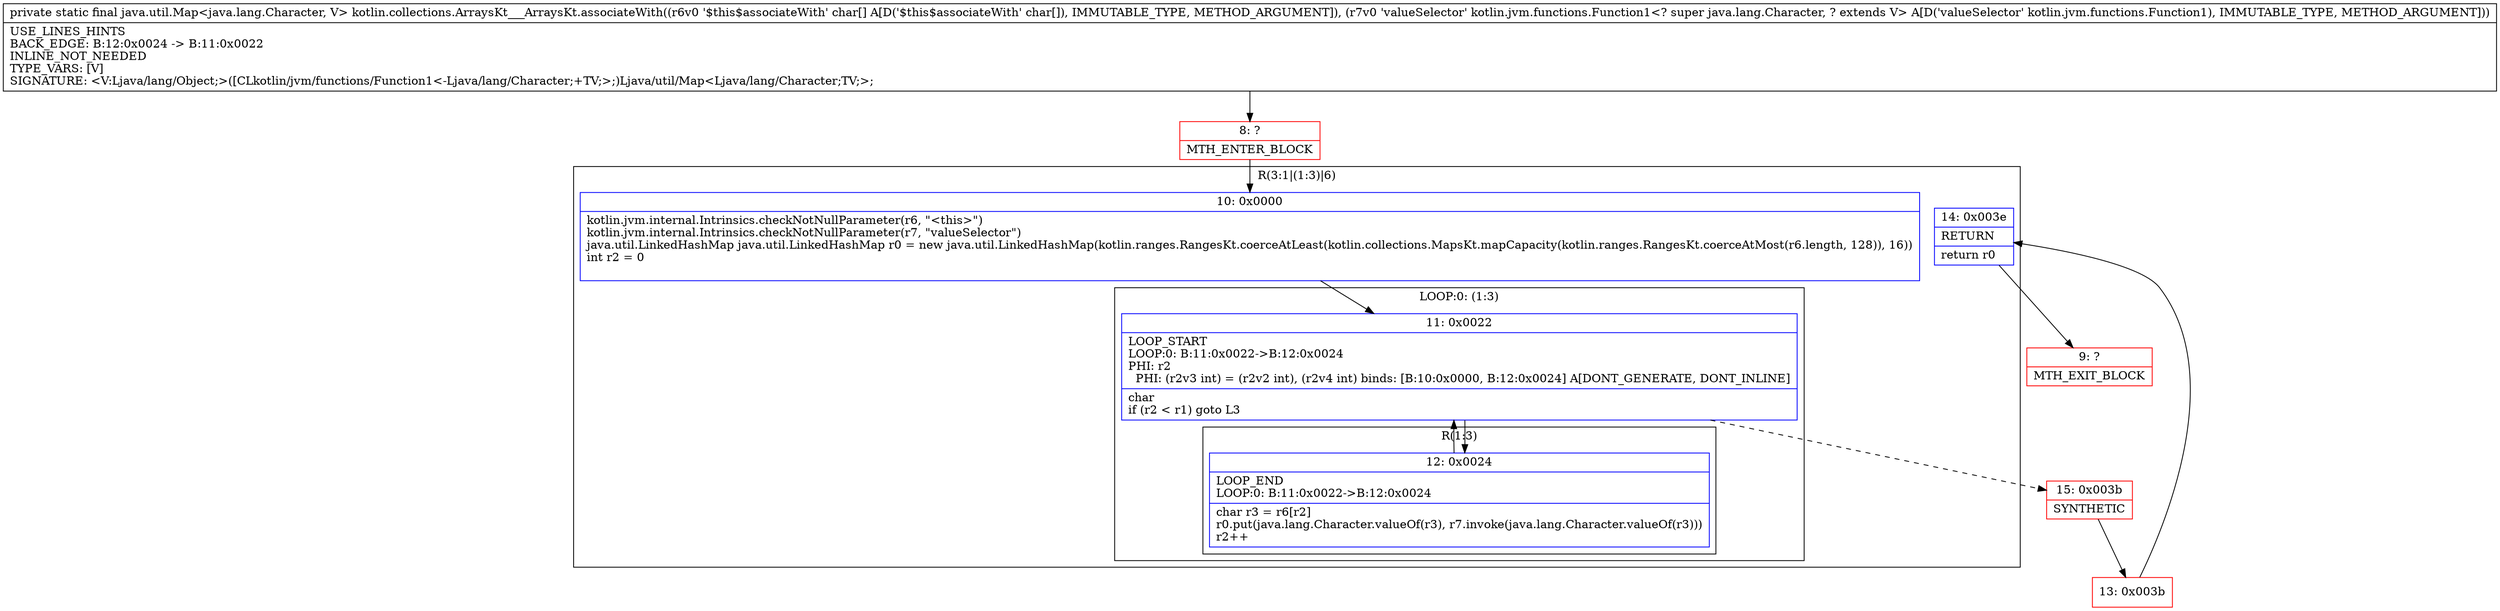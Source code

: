 digraph "CFG forkotlin.collections.ArraysKt___ArraysKt.associateWith([CLkotlin\/jvm\/functions\/Function1;)Ljava\/util\/Map;" {
subgraph cluster_Region_2045897158 {
label = "R(3:1|(1:3)|6)";
node [shape=record,color=blue];
Node_10 [shape=record,label="{10\:\ 0x0000|kotlin.jvm.internal.Intrinsics.checkNotNullParameter(r6, \"\<this\>\")\lkotlin.jvm.internal.Intrinsics.checkNotNullParameter(r7, \"valueSelector\")\ljava.util.LinkedHashMap java.util.LinkedHashMap r0 = new java.util.LinkedHashMap(kotlin.ranges.RangesKt.coerceAtLeast(kotlin.collections.MapsKt.mapCapacity(kotlin.ranges.RangesKt.coerceAtMost(r6.length, 128)), 16))\lint r2 = 0\l\l}"];
subgraph cluster_LoopRegion_1142073766 {
label = "LOOP:0: (1:3)";
node [shape=record,color=blue];
Node_11 [shape=record,label="{11\:\ 0x0022|LOOP_START\lLOOP:0: B:11:0x0022\-\>B:12:0x0024\lPHI: r2 \l  PHI: (r2v3 int) = (r2v2 int), (r2v4 int) binds: [B:10:0x0000, B:12:0x0024] A[DONT_GENERATE, DONT_INLINE]\l|char \lif (r2 \< r1) goto L3\l}"];
subgraph cluster_Region_576168345 {
label = "R(1:3)";
node [shape=record,color=blue];
Node_12 [shape=record,label="{12\:\ 0x0024|LOOP_END\lLOOP:0: B:11:0x0022\-\>B:12:0x0024\l|char r3 = r6[r2]\lr0.put(java.lang.Character.valueOf(r3), r7.invoke(java.lang.Character.valueOf(r3)))\lr2++\l}"];
}
}
Node_14 [shape=record,label="{14\:\ 0x003e|RETURN\l|return r0\l}"];
}
Node_8 [shape=record,color=red,label="{8\:\ ?|MTH_ENTER_BLOCK\l}"];
Node_15 [shape=record,color=red,label="{15\:\ 0x003b|SYNTHETIC\l}"];
Node_13 [shape=record,color=red,label="{13\:\ 0x003b}"];
Node_9 [shape=record,color=red,label="{9\:\ ?|MTH_EXIT_BLOCK\l}"];
MethodNode[shape=record,label="{private static final java.util.Map\<java.lang.Character, V\> kotlin.collections.ArraysKt___ArraysKt.associateWith((r6v0 '$this$associateWith' char[] A[D('$this$associateWith' char[]), IMMUTABLE_TYPE, METHOD_ARGUMENT]), (r7v0 'valueSelector' kotlin.jvm.functions.Function1\<? super java.lang.Character, ? extends V\> A[D('valueSelector' kotlin.jvm.functions.Function1), IMMUTABLE_TYPE, METHOD_ARGUMENT]))  | USE_LINES_HINTS\lBACK_EDGE: B:12:0x0024 \-\> B:11:0x0022\lINLINE_NOT_NEEDED\lTYPE_VARS: [V]\lSIGNATURE: \<V:Ljava\/lang\/Object;\>([CLkotlin\/jvm\/functions\/Function1\<\-Ljava\/lang\/Character;+TV;\>;)Ljava\/util\/Map\<Ljava\/lang\/Character;TV;\>;\l}"];
MethodNode -> Node_8;Node_10 -> Node_11;
Node_11 -> Node_12;
Node_11 -> Node_15[style=dashed];
Node_12 -> Node_11;
Node_14 -> Node_9;
Node_8 -> Node_10;
Node_15 -> Node_13;
Node_13 -> Node_14;
}

